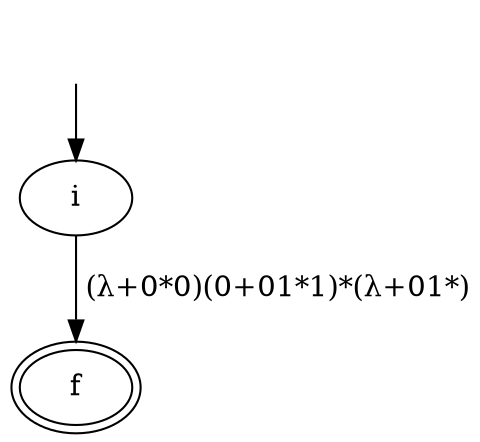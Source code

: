 digraph "AFER" {
    _nil0 [style="invis"]
    _nil0 -> i [label=""]
    i -> f [label=" (λ+0*0)(0+01*1)*(λ+01*)"]
    f [peripheries=2]
}
